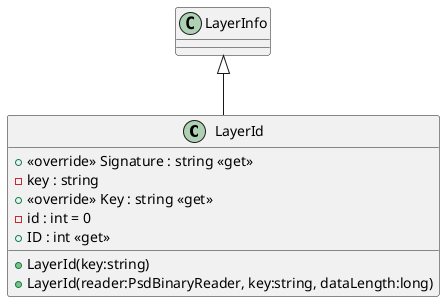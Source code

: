 @startuml
class LayerId {
    + <<override>> Signature : string <<get>>
    - key : string
    + <<override>> Key : string <<get>>
    - id : int = 0
    + ID : int <<get>>
    + LayerId(key:string)
    + LayerId(reader:PsdBinaryReader, key:string, dataLength:long)
}
LayerInfo <|-- LayerId
@enduml
